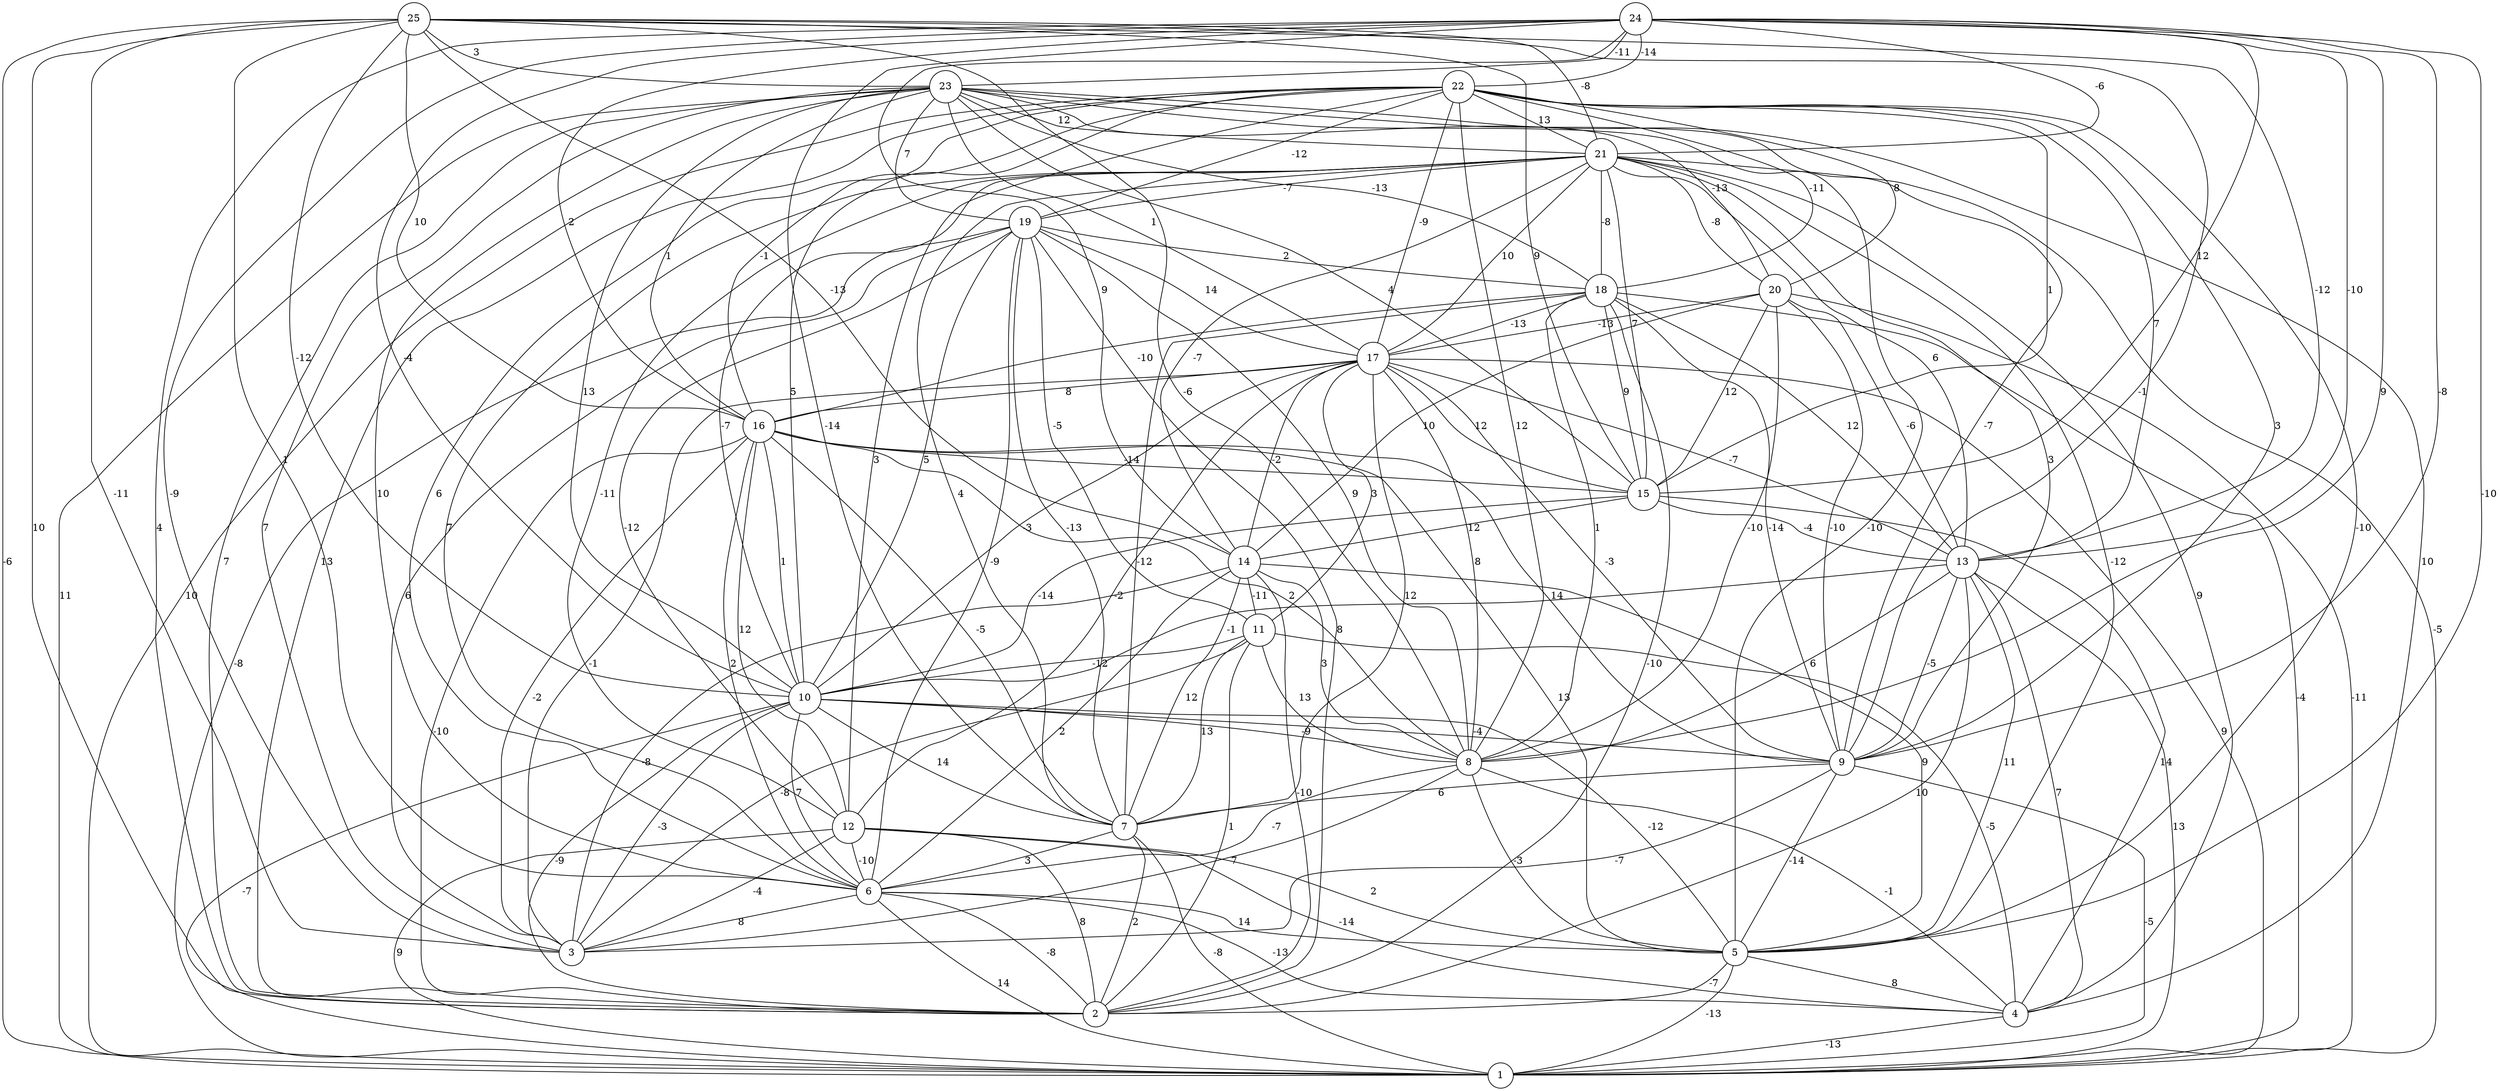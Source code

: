 graph { 
	 fontname="Helvetica,Arial,sans-serif" 
	 node [shape = circle]; 
	 25 -- 1 [label = "-6"];
	 25 -- 2 [label = "10"];
	 25 -- 3 [label = "-11"];
	 25 -- 6 [label = "1"];
	 25 -- 8 [label = "-6"];
	 25 -- 9 [label = "-1"];
	 25 -- 10 [label = "-12"];
	 25 -- 13 [label = "-12"];
	 25 -- 14 [label = "-13"];
	 25 -- 15 [label = "9"];
	 25 -- 16 [label = "10"];
	 25 -- 21 [label = "-8"];
	 25 -- 23 [label = "3"];
	 24 -- 2 [label = "4"];
	 24 -- 3 [label = "-9"];
	 24 -- 5 [label = "-10"];
	 24 -- 7 [label = "-14"];
	 24 -- 8 [label = "9"];
	 24 -- 9 [label = "-8"];
	 24 -- 10 [label = "-4"];
	 24 -- 13 [label = "-10"];
	 24 -- 14 [label = "9"];
	 24 -- 15 [label = "12"];
	 24 -- 16 [label = "2"];
	 24 -- 21 [label = "-6"];
	 24 -- 22 [label = "-14"];
	 24 -- 23 [label = "-11"];
	 23 -- 1 [label = "11"];
	 23 -- 2 [label = "7"];
	 23 -- 3 [label = "7"];
	 23 -- 4 [label = "10"];
	 23 -- 5 [label = "-10"];
	 23 -- 6 [label = "10"];
	 23 -- 9 [label = "-7"];
	 23 -- 10 [label = "13"];
	 23 -- 15 [label = "4"];
	 23 -- 16 [label = "1"];
	 23 -- 17 [label = "1"];
	 23 -- 18 [label = "-13"];
	 23 -- 19 [label = "7"];
	 23 -- 20 [label = "-13"];
	 23 -- 21 [label = "12"];
	 22 -- 1 [label = "10"];
	 22 -- 2 [label = "13"];
	 22 -- 5 [label = "-10"];
	 22 -- 6 [label = "6"];
	 22 -- 8 [label = "12"];
	 22 -- 9 [label = "3"];
	 22 -- 10 [label = "5"];
	 22 -- 12 [label = "3"];
	 22 -- 13 [label = "7"];
	 22 -- 15 [label = "1"];
	 22 -- 16 [label = "-1"];
	 22 -- 17 [label = "-9"];
	 22 -- 18 [label = "-11"];
	 22 -- 19 [label = "-12"];
	 22 -- 20 [label = "8"];
	 22 -- 21 [label = "13"];
	 21 -- 1 [label = "-5"];
	 21 -- 4 [label = "9"];
	 21 -- 5 [label = "-12"];
	 21 -- 6 [label = "7"];
	 21 -- 7 [label = "4"];
	 21 -- 9 [label = "3"];
	 21 -- 10 [label = "-7"];
	 21 -- 12 [label = "-11"];
	 21 -- 13 [label = "6"];
	 21 -- 14 [label = "-7"];
	 21 -- 15 [label = "7"];
	 21 -- 17 [label = "10"];
	 21 -- 18 [label = "-8"];
	 21 -- 19 [label = "-7"];
	 21 -- 20 [label = "-8"];
	 20 -- 1 [label = "-11"];
	 20 -- 8 [label = "-10"];
	 20 -- 9 [label = "-10"];
	 20 -- 13 [label = "-6"];
	 20 -- 14 [label = "10"];
	 20 -- 15 [label = "12"];
	 20 -- 17 [label = "-13"];
	 19 -- 1 [label = "-8"];
	 19 -- 2 [label = "8"];
	 19 -- 3 [label = "6"];
	 19 -- 6 [label = "-9"];
	 19 -- 7 [label = "-13"];
	 19 -- 8 [label = "9"];
	 19 -- 10 [label = "5"];
	 19 -- 11 [label = "-5"];
	 19 -- 12 [label = "-12"];
	 19 -- 17 [label = "14"];
	 19 -- 18 [label = "2"];
	 18 -- 1 [label = "-4"];
	 18 -- 2 [label = "-10"];
	 18 -- 7 [label = "-12"];
	 18 -- 8 [label = "1"];
	 18 -- 9 [label = "-14"];
	 18 -- 13 [label = "12"];
	 18 -- 15 [label = "9"];
	 18 -- 16 [label = "-10"];
	 18 -- 17 [label = "-13"];
	 17 -- 1 [label = "9"];
	 17 -- 3 [label = "-1"];
	 17 -- 7 [label = "12"];
	 17 -- 8 [label = "8"];
	 17 -- 9 [label = "-3"];
	 17 -- 10 [label = "-3"];
	 17 -- 11 [label = "3"];
	 17 -- 12 [label = "-2"];
	 17 -- 13 [label = "-7"];
	 17 -- 14 [label = "-2"];
	 17 -- 15 [label = "12"];
	 17 -- 16 [label = "8"];
	 16 -- 2 [label = "-10"];
	 16 -- 3 [label = "-2"];
	 16 -- 5 [label = "13"];
	 16 -- 6 [label = "2"];
	 16 -- 7 [label = "-5"];
	 16 -- 8 [label = "2"];
	 16 -- 9 [label = "14"];
	 16 -- 10 [label = "1"];
	 16 -- 12 [label = "12"];
	 16 -- 15 [label = "-14"];
	 15 -- 4 [label = "14"];
	 15 -- 10 [label = "-14"];
	 15 -- 13 [label = "-4"];
	 15 -- 14 [label = "12"];
	 14 -- 2 [label = "-10"];
	 14 -- 3 [label = "-8"];
	 14 -- 5 [label = "9"];
	 14 -- 6 [label = "2"];
	 14 -- 7 [label = "12"];
	 14 -- 8 [label = "3"];
	 14 -- 11 [label = "-11"];
	 13 -- 1 [label = "13"];
	 13 -- 2 [label = "10"];
	 13 -- 4 [label = "7"];
	 13 -- 5 [label = "11"];
	 13 -- 8 [label = "6"];
	 13 -- 9 [label = "-5"];
	 13 -- 10 [label = "-1"];
	 12 -- 1 [label = "9"];
	 12 -- 2 [label = "8"];
	 12 -- 3 [label = "-4"];
	 12 -- 4 [label = "-14"];
	 12 -- 5 [label = "2"];
	 12 -- 6 [label = "-10"];
	 11 -- 2 [label = "1"];
	 11 -- 3 [label = "-8"];
	 11 -- 4 [label = "-5"];
	 11 -- 7 [label = "13"];
	 11 -- 8 [label = "13"];
	 11 -- 10 [label = "-12"];
	 10 -- 1 [label = "-7"];
	 10 -- 2 [label = "-9"];
	 10 -- 3 [label = "-3"];
	 10 -- 5 [label = "-12"];
	 10 -- 6 [label = "7"];
	 10 -- 7 [label = "14"];
	 10 -- 8 [label = "-9"];
	 10 -- 9 [label = "-4"];
	 9 -- 1 [label = "-5"];
	 9 -- 3 [label = "-7"];
	 9 -- 5 [label = "-14"];
	 9 -- 7 [label = "6"];
	 8 -- 3 [label = "7"];
	 8 -- 4 [label = "-1"];
	 8 -- 5 [label = "-3"];
	 8 -- 6 [label = "-7"];
	 7 -- 1 [label = "-8"];
	 7 -- 2 [label = "2"];
	 7 -- 6 [label = "3"];
	 6 -- 1 [label = "14"];
	 6 -- 2 [label = "-8"];
	 6 -- 3 [label = "8"];
	 6 -- 4 [label = "-13"];
	 6 -- 5 [label = "14"];
	 5 -- 1 [label = "-13"];
	 5 -- 2 [label = "-7"];
	 5 -- 4 [label = "8"];
	 4 -- 1 [label = "-13"];
	 1;
	 2;
	 3;
	 4;
	 5;
	 6;
	 7;
	 8;
	 9;
	 10;
	 11;
	 12;
	 13;
	 14;
	 15;
	 16;
	 17;
	 18;
	 19;
	 20;
	 21;
	 22;
	 23;
	 24;
	 25;
}
